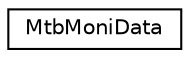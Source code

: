 digraph "Graphical Class Hierarchy"
{
 // LATEX_PDF_SIZE
  edge [fontname="Helvetica",fontsize="10",labelfontname="Helvetica",labelfontsize="10"];
  node [fontname="Helvetica",fontsize="10",shape=record];
  rankdir="LR";
  Node0 [label="MtbMoniData",height=0.2,width=0.4,color="black", fillcolor="white", style="filled",URL="$structMtbMoniData.html",tooltip=" "];
}
